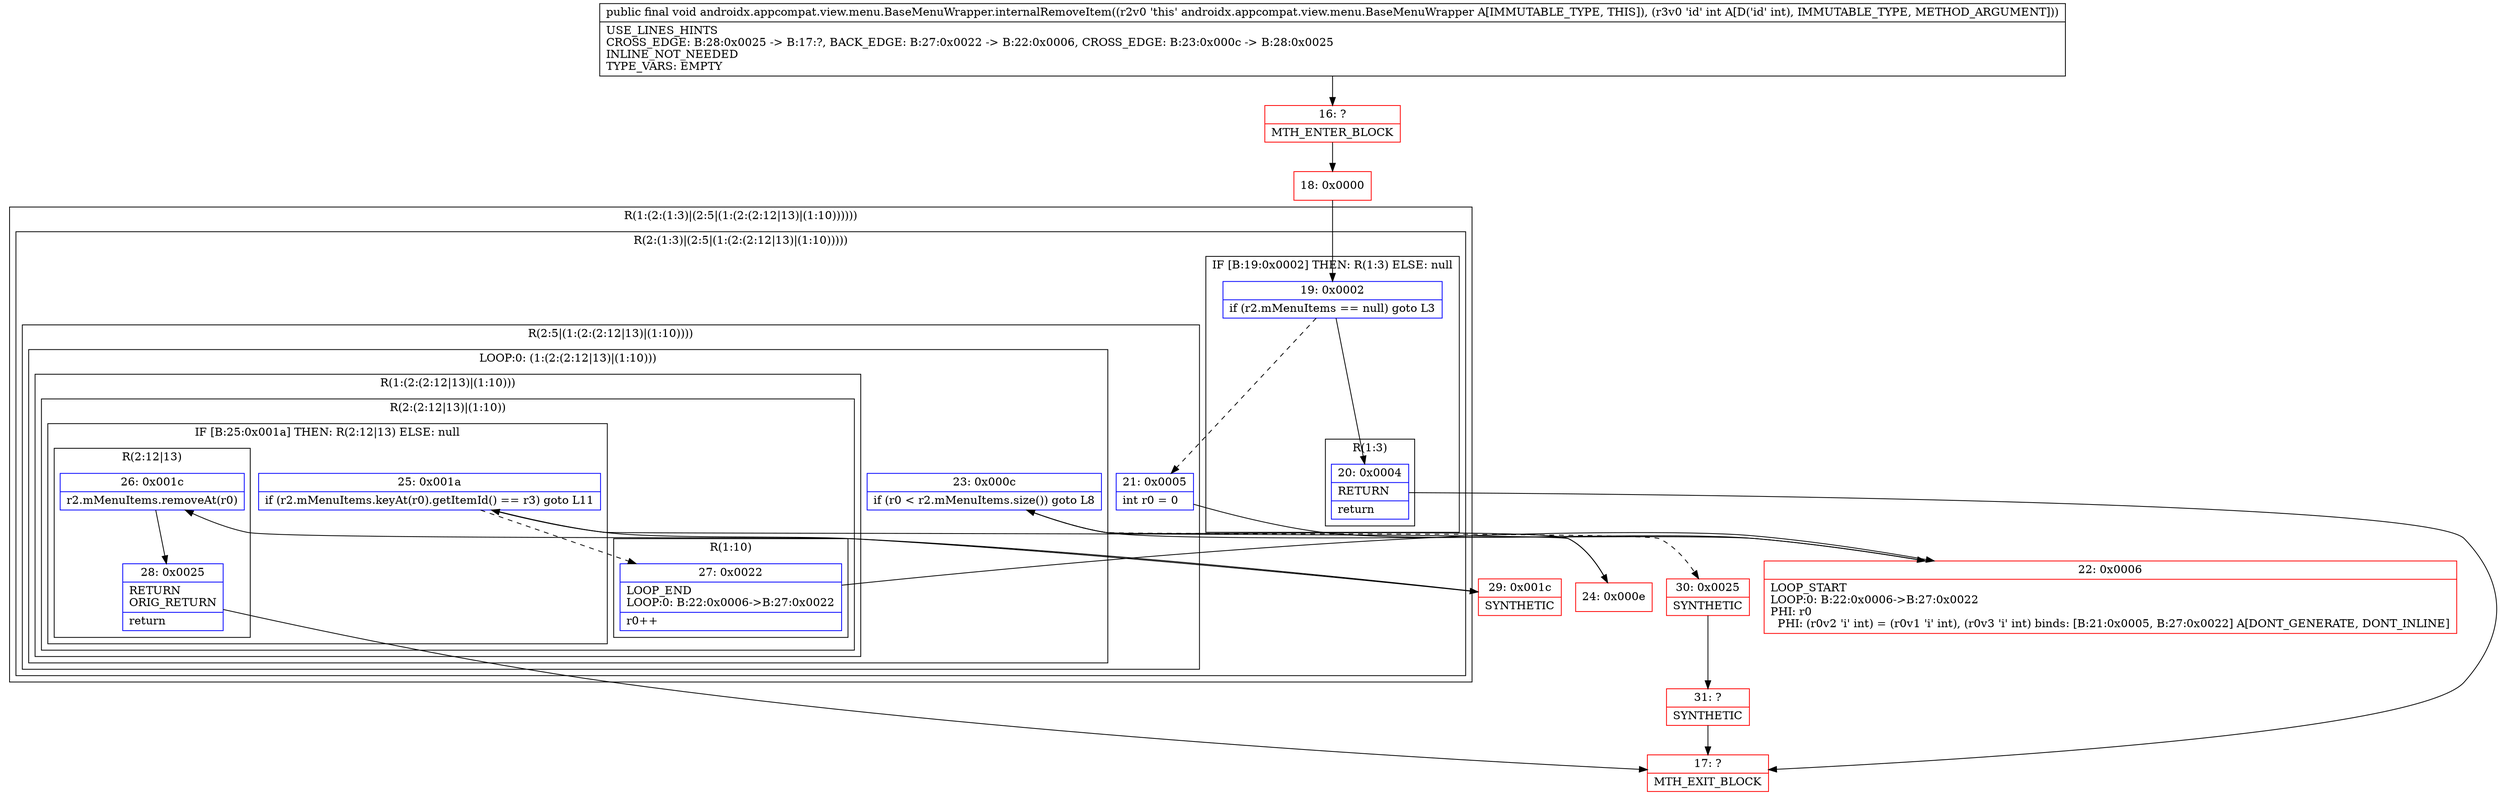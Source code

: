 digraph "CFG forandroidx.appcompat.view.menu.BaseMenuWrapper.internalRemoveItem(I)V" {
subgraph cluster_Region_1343440932 {
label = "R(1:(2:(1:3)|(2:5|(1:(2:(2:12|13)|(1:10))))))";
node [shape=record,color=blue];
subgraph cluster_Region_239873748 {
label = "R(2:(1:3)|(2:5|(1:(2:(2:12|13)|(1:10)))))";
node [shape=record,color=blue];
subgraph cluster_IfRegion_175857498 {
label = "IF [B:19:0x0002] THEN: R(1:3) ELSE: null";
node [shape=record,color=blue];
Node_19 [shape=record,label="{19\:\ 0x0002|if (r2.mMenuItems == null) goto L3\l}"];
subgraph cluster_Region_1517312544 {
label = "R(1:3)";
node [shape=record,color=blue];
Node_20 [shape=record,label="{20\:\ 0x0004|RETURN\l|return\l}"];
}
}
subgraph cluster_Region_192867695 {
label = "R(2:5|(1:(2:(2:12|13)|(1:10))))";
node [shape=record,color=blue];
Node_21 [shape=record,label="{21\:\ 0x0005|int r0 = 0\l}"];
subgraph cluster_LoopRegion_1205226681 {
label = "LOOP:0: (1:(2:(2:12|13)|(1:10)))";
node [shape=record,color=blue];
Node_23 [shape=record,label="{23\:\ 0x000c|if (r0 \< r2.mMenuItems.size()) goto L8\l}"];
subgraph cluster_Region_283671330 {
label = "R(1:(2:(2:12|13)|(1:10)))";
node [shape=record,color=blue];
subgraph cluster_Region_2143145317 {
label = "R(2:(2:12|13)|(1:10))";
node [shape=record,color=blue];
subgraph cluster_IfRegion_1174766608 {
label = "IF [B:25:0x001a] THEN: R(2:12|13) ELSE: null";
node [shape=record,color=blue];
Node_25 [shape=record,label="{25\:\ 0x001a|if (r2.mMenuItems.keyAt(r0).getItemId() == r3) goto L11\l}"];
subgraph cluster_Region_988552234 {
label = "R(2:12|13)";
node [shape=record,color=blue];
Node_26 [shape=record,label="{26\:\ 0x001c|r2.mMenuItems.removeAt(r0)\l}"];
Node_28 [shape=record,label="{28\:\ 0x0025|RETURN\lORIG_RETURN\l|return\l}"];
}
}
subgraph cluster_Region_763898430 {
label = "R(1:10)";
node [shape=record,color=blue];
Node_27 [shape=record,label="{27\:\ 0x0022|LOOP_END\lLOOP:0: B:22:0x0006\-\>B:27:0x0022\l|r0++\l}"];
}
}
}
}
}
}
}
Node_16 [shape=record,color=red,label="{16\:\ ?|MTH_ENTER_BLOCK\l}"];
Node_18 [shape=record,color=red,label="{18\:\ 0x0000}"];
Node_17 [shape=record,color=red,label="{17\:\ ?|MTH_EXIT_BLOCK\l}"];
Node_22 [shape=record,color=red,label="{22\:\ 0x0006|LOOP_START\lLOOP:0: B:22:0x0006\-\>B:27:0x0022\lPHI: r0 \l  PHI: (r0v2 'i' int) = (r0v1 'i' int), (r0v3 'i' int) binds: [B:21:0x0005, B:27:0x0022] A[DONT_GENERATE, DONT_INLINE]\l}"];
Node_24 [shape=record,color=red,label="{24\:\ 0x000e}"];
Node_29 [shape=record,color=red,label="{29\:\ 0x001c|SYNTHETIC\l}"];
Node_30 [shape=record,color=red,label="{30\:\ 0x0025|SYNTHETIC\l}"];
Node_31 [shape=record,color=red,label="{31\:\ ?|SYNTHETIC\l}"];
MethodNode[shape=record,label="{public final void androidx.appcompat.view.menu.BaseMenuWrapper.internalRemoveItem((r2v0 'this' androidx.appcompat.view.menu.BaseMenuWrapper A[IMMUTABLE_TYPE, THIS]), (r3v0 'id' int A[D('id' int), IMMUTABLE_TYPE, METHOD_ARGUMENT]))  | USE_LINES_HINTS\lCROSS_EDGE: B:28:0x0025 \-\> B:17:?, BACK_EDGE: B:27:0x0022 \-\> B:22:0x0006, CROSS_EDGE: B:23:0x000c \-\> B:28:0x0025\lINLINE_NOT_NEEDED\lTYPE_VARS: EMPTY\l}"];
MethodNode -> Node_16;Node_19 -> Node_20;
Node_19 -> Node_21[style=dashed];
Node_20 -> Node_17;
Node_21 -> Node_22;
Node_23 -> Node_24;
Node_23 -> Node_30[style=dashed];
Node_25 -> Node_27[style=dashed];
Node_25 -> Node_29;
Node_26 -> Node_28;
Node_28 -> Node_17;
Node_27 -> Node_22;
Node_16 -> Node_18;
Node_18 -> Node_19;
Node_22 -> Node_23;
Node_24 -> Node_25;
Node_29 -> Node_26;
Node_30 -> Node_31;
Node_31 -> Node_17;
}

